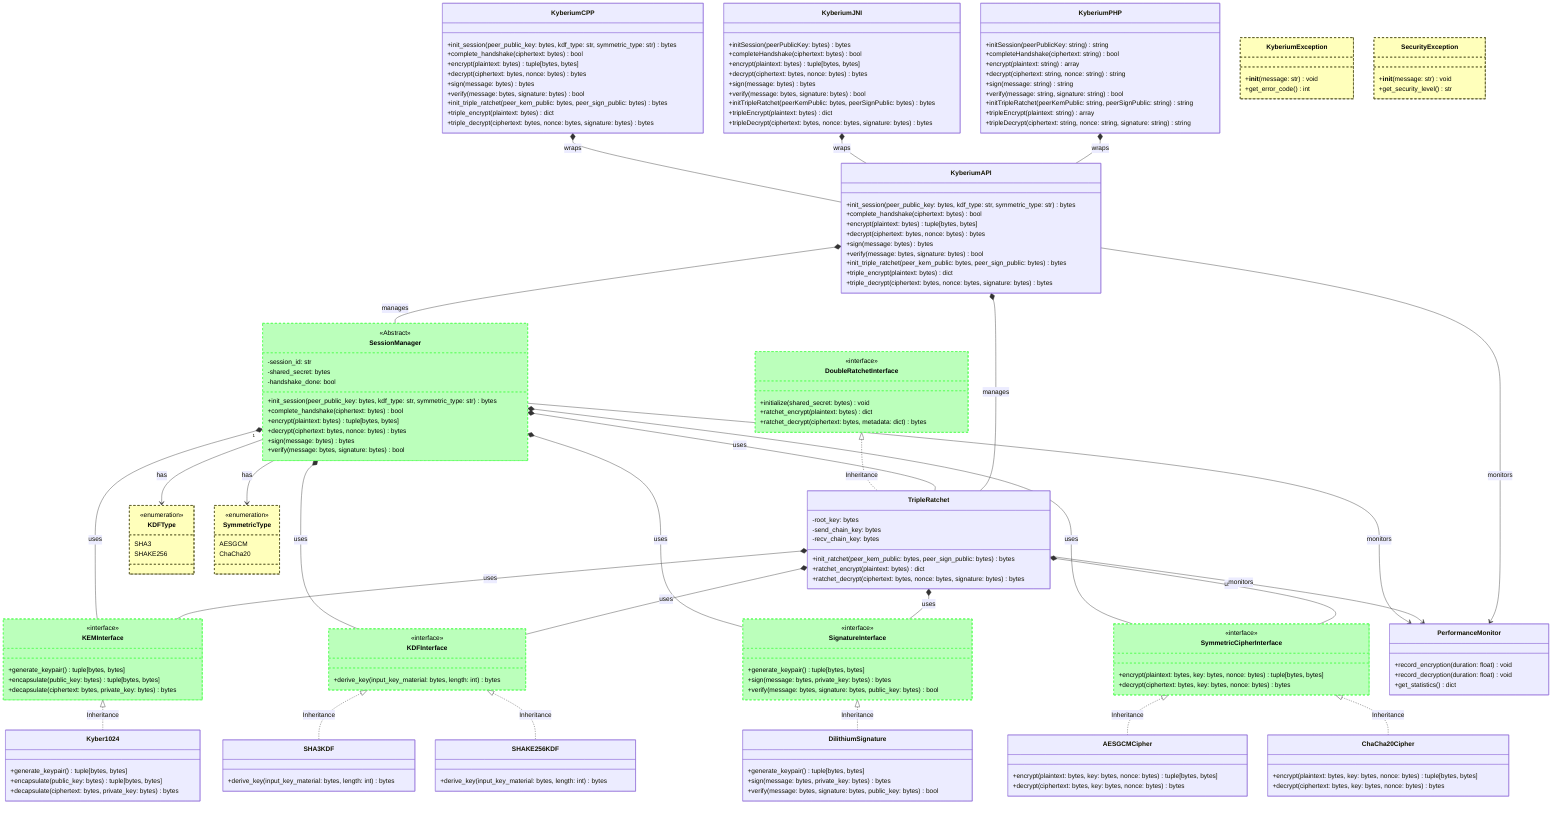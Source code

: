 classDiagram
    %% ============================================================================
    %% INTERFACES CRYPTOGRAPHIQUES (ABSTRACT)
    %% ============================================================================

    class KEMInterface {
        <<interface>>
        +generate_keypair() tuple[bytes, bytes]
        +encapsulate(public_key: bytes) tuple[bytes, bytes]
        +decapsulate(ciphertext: bytes, private_key: bytes) bytes
    }

    class SignatureInterface {
        <<interface>>
        +generate_keypair() tuple[bytes, bytes]
        +sign(message: bytes, private_key: bytes) bytes
        +verify(message: bytes, signature: bytes, public_key: bytes) bool
    }

    class SymmetricCipherInterface {
        <<interface>>
        +encrypt(plaintext: bytes, key: bytes, nonce: bytes) tuple[bytes, bytes]
        +decrypt(ciphertext: bytes, key: bytes, nonce: bytes) bytes
    }

    class KDFInterface {
        <<interface>>
        +derive_key(input_key_material: bytes, length: int) bytes
    }

    class DoubleRatchetInterface {
        <<interface>>
        +initialize(shared_secret: bytes) void
        +ratchet_encrypt(plaintext: bytes) dict
        +ratchet_decrypt(ciphertext: bytes, metadata: dict) bytes
    }

    %% ============================================================================
    %% IMPLÉMENTATIONS CRYPTOGRAPHIQUES
    %% ============================================================================

    class Kyber1024 {
        +generate_keypair() tuple[bytes, bytes]
        +encapsulate(public_key: bytes) tuple[bytes, bytes]
        +decapsulate(ciphertext: bytes, private_key: bytes) bytes
    }

    class DilithiumSignature {
        +generate_keypair() tuple[bytes, bytes]
        +sign(message: bytes, private_key: bytes) bytes
        +verify(message: bytes, signature: bytes, public_key: bytes) bool
    }

    class AESGCMCipher {
        +encrypt(plaintext: bytes, key: bytes, nonce: bytes) tuple[bytes, bytes]
        +decrypt(ciphertext: bytes, key: bytes, nonce: bytes) bytes
    }

    class ChaCha20Cipher {
        +encrypt(plaintext: bytes, key: bytes, nonce: bytes) tuple[bytes, bytes]
        +decrypt(ciphertext: bytes, key: bytes, nonce: bytes) bytes
    }

    class SHA3KDF {
        +derive_key(input_key_material: bytes, length: int) bytes
    }

    class SHAKE256KDF {
        +derive_key(input_key_material: bytes, length: int) bytes
    }

    %% ============================================================================
    %% GESTIONNAIRE ET RATCHET
    %% ============================================================================

    class SessionManager {
        <<Abstract>>
        -session_id: str
        -shared_secret: bytes
        -handshake_done: bool
        +init_session(peer_public_key: bytes, kdf_type: str, symmetric_type: str) bytes
        +complete_handshake(ciphertext: bytes) bool
        +encrypt(plaintext: bytes) tuple[bytes, bytes]
        +decrypt(ciphertext: bytes, nonce: bytes) bytes
        +sign(message: bytes) bytes
        +verify(message: bytes, signature: bytes) bool
    }

    class TripleRatchet {
        -root_key: bytes
        -send_chain_key: bytes
        -recv_chain_key: bytes
        +init_ratchet(peer_kem_public: bytes, peer_sign_public: bytes) bytes
        +ratchet_encrypt(plaintext: bytes) dict
        +ratchet_decrypt(ciphertext: bytes, nonce: bytes, signature: bytes) bytes
    }

    %% ============================================================================
    %% API PUBLIQUE
    %% ============================================================================

    class KyberiumAPI {
        +init_session(peer_public_key: bytes, kdf_type: str, symmetric_type: str) bytes
        +complete_handshake(ciphertext: bytes) bool
        +encrypt(plaintext: bytes) tuple[bytes, bytes]
        +decrypt(ciphertext: bytes, nonce: bytes) bytes
        +sign(message: bytes) bytes
        +verify(message: bytes, signature: bytes) bool
        +init_triple_ratchet(peer_kem_public: bytes, peer_sign_public: bytes) bytes
        +triple_encrypt(plaintext: bytes) dict
        +triple_decrypt(ciphertext: bytes, nonce: bytes, signature: bytes) bytes
    }

    %% ============================================================================
    %% BINDINGS NATIFS
    %% ============================================================================

    class KyberiumCPP {
        +init_session(peer_public_key: bytes, kdf_type: str, symmetric_type: str) bytes
        +complete_handshake(ciphertext: bytes) bool
        +encrypt(plaintext: bytes) tuple[bytes, bytes]
        +decrypt(ciphertext: bytes, nonce: bytes) bytes
        +sign(message: bytes) bytes
        +verify(message: bytes, signature: bytes) bool
        +init_triple_ratchet(peer_kem_public: bytes, peer_sign_public: bytes) bytes
        +triple_encrypt(plaintext: bytes) dict
        +triple_decrypt(ciphertext: bytes, nonce: bytes, signature: bytes) bytes
    }

    class KyberiumJNI {
        +initSession(peerPublicKey: bytes) bytes
        +completeHandshake(ciphertext: bytes) bool
        +encrypt(plaintext: bytes) tuple[bytes, bytes]
        +decrypt(ciphertext: bytes, nonce: bytes) bytes
        +sign(message: bytes) bytes
        +verify(message: bytes, signature: bytes) bool
        +initTripleRatchet(peerKemPublic: bytes, peerSignPublic: bytes) bytes
        +tripleEncrypt(plaintext: bytes) dict
        +tripleDecrypt(ciphertext: bytes, nonce: bytes, signature: bytes) bytes
    }

    class KyberiumPHP {
        +initSession(peerPublicKey: string) string
        +completeHandshake(ciphertext: string) bool
        +encrypt(plaintext: string) array
        +decrypt(ciphertext: string, nonce: string) string
        +sign(message: string) string
        +verify(message: string, signature: string) bool
        +initTripleRatchet(peerKemPublic: string, peerSignPublic: string) string
        +tripleEncrypt(plaintext: string) array
        +tripleDecrypt(ciphertext: string, nonce: string, signature: string) string
    }

    %% ============================================================================
    %% UTILITAIRES ET EXCEPTIONS
    %% ============================================================================

    class KyberiumException {
        +__init__(message: str) void
        +get_error_code() int
    }

    class SecurityException {
        +__init__(message: str) void
        +get_security_level() str
    }

    class PerformanceMonitor {
        +record_encryption(duration: float) void
        +record_decryption(duration: float) void
        +get_statistics() dict
    }

    %% ============================================================================
    %% ÉNUMÉRATIONS
    %% ============================================================================

    class KDFType {
        <<enumeration>>
        SHA3
        SHAKE256
    }

    class SymmetricType {
        <<enumeration>>
        AESGCM
        ChaCha20
    }

    %% ============================================================================
    %% RELATIONS D'HÉRITAGE
    %% ============================================================================

    KEMInterface <|.. Kyber1024 : Inheritance
    SignatureInterface <|.. DilithiumSignature : Inheritance
    SymmetricCipherInterface <|.. AESGCMCipher : Inheritance
    SymmetricCipherInterface <|.. ChaCha20Cipher : Inheritance
    KDFInterface <|.. SHA3KDF : Inheritance
    KDFInterface <|.. SHAKE256KDF : Inheritance
    DoubleRatchetInterface <|.. TripleRatchet : Inheritance

    %% ============================================================================
    %% RELATIONS DE COMPOSITION
    %% ============================================================================

    SessionManager *-- KEMInterface : uses
    SessionManager *-- KDFInterface : uses
    SessionManager *-- SignatureInterface : uses
    SessionManager *-- SymmetricCipherInterface : uses
    SessionManager *-- TripleRatchet : uses
    TripleRatchet *-- KEMInterface : uses
    TripleRatchet *-- KDFInterface : uses
    TripleRatchet *-- SignatureInterface : uses
    TripleRatchet *-- SymmetricCipherInterface : uses
    KyberiumAPI *-- SessionManager : manages
    KyberiumAPI *-- TripleRatchet : manages
    KyberiumCPP *-- KyberiumAPI : wraps
    KyberiumJNI *-- KyberiumAPI : wraps
    KyberiumPHP *-- KyberiumAPI : wraps

    %% ============================================================================
    %% RELATIONS D'ASSOCIATION
    %% ============================================================================

    SessionManager --> PerformanceMonitor : monitors
    TripleRatchet --> PerformanceMonitor : monitors
    KyberiumAPI --> PerformanceMonitor : monitors
    SessionManager "1" --> KDFType : has
    SessionManager "1" --> SymmetricType : has

    %% ============================================================================
    %% STYLES
    %% ============================================================================

    style KEMInterface fill:#bfb,stroke:#6f6,stroke-width:2px,color:#000,stroke-dasharray: 5 5
    style SignatureInterface fill:#bfb,stroke:#6f6,stroke-width:2px,color:#000,stroke-dasharray: 5 5
    style SymmetricCipherInterface fill:#bfb,stroke:#6f6,stroke-width:2px,color:#000,stroke-dasharray: 5 5
    style KDFInterface fill:#bfb,stroke:#6f6,stroke-width:2px,color:#000,stroke-dasharray: 5 5
    style DoubleRatchetInterface fill:#bfb,stroke:#6f6,stroke-width:2px,color:#000,stroke-dasharray: 5 5
    style SessionManager fill:#bfb,stroke:#6f6,stroke-width:2px,color:#000,stroke-dasharray: 5 5
    style KDFType fill:#ffb,stroke:#663,stroke-width:2px,color:#000,stroke-dasharray: 5 5
    style SymmetricType fill:#ffb,stroke:#663,stroke-width:2px,color:#000,stroke-dasharray: 5 5
    style KyberiumException fill:#ffb,stroke:#663,stroke-width:2px,color:#000,stroke-dasharray: 5 5
    style SecurityException fill:#ffb,stroke:#663,stroke-width:2px,color:#000,stroke-dasharray: 5 5